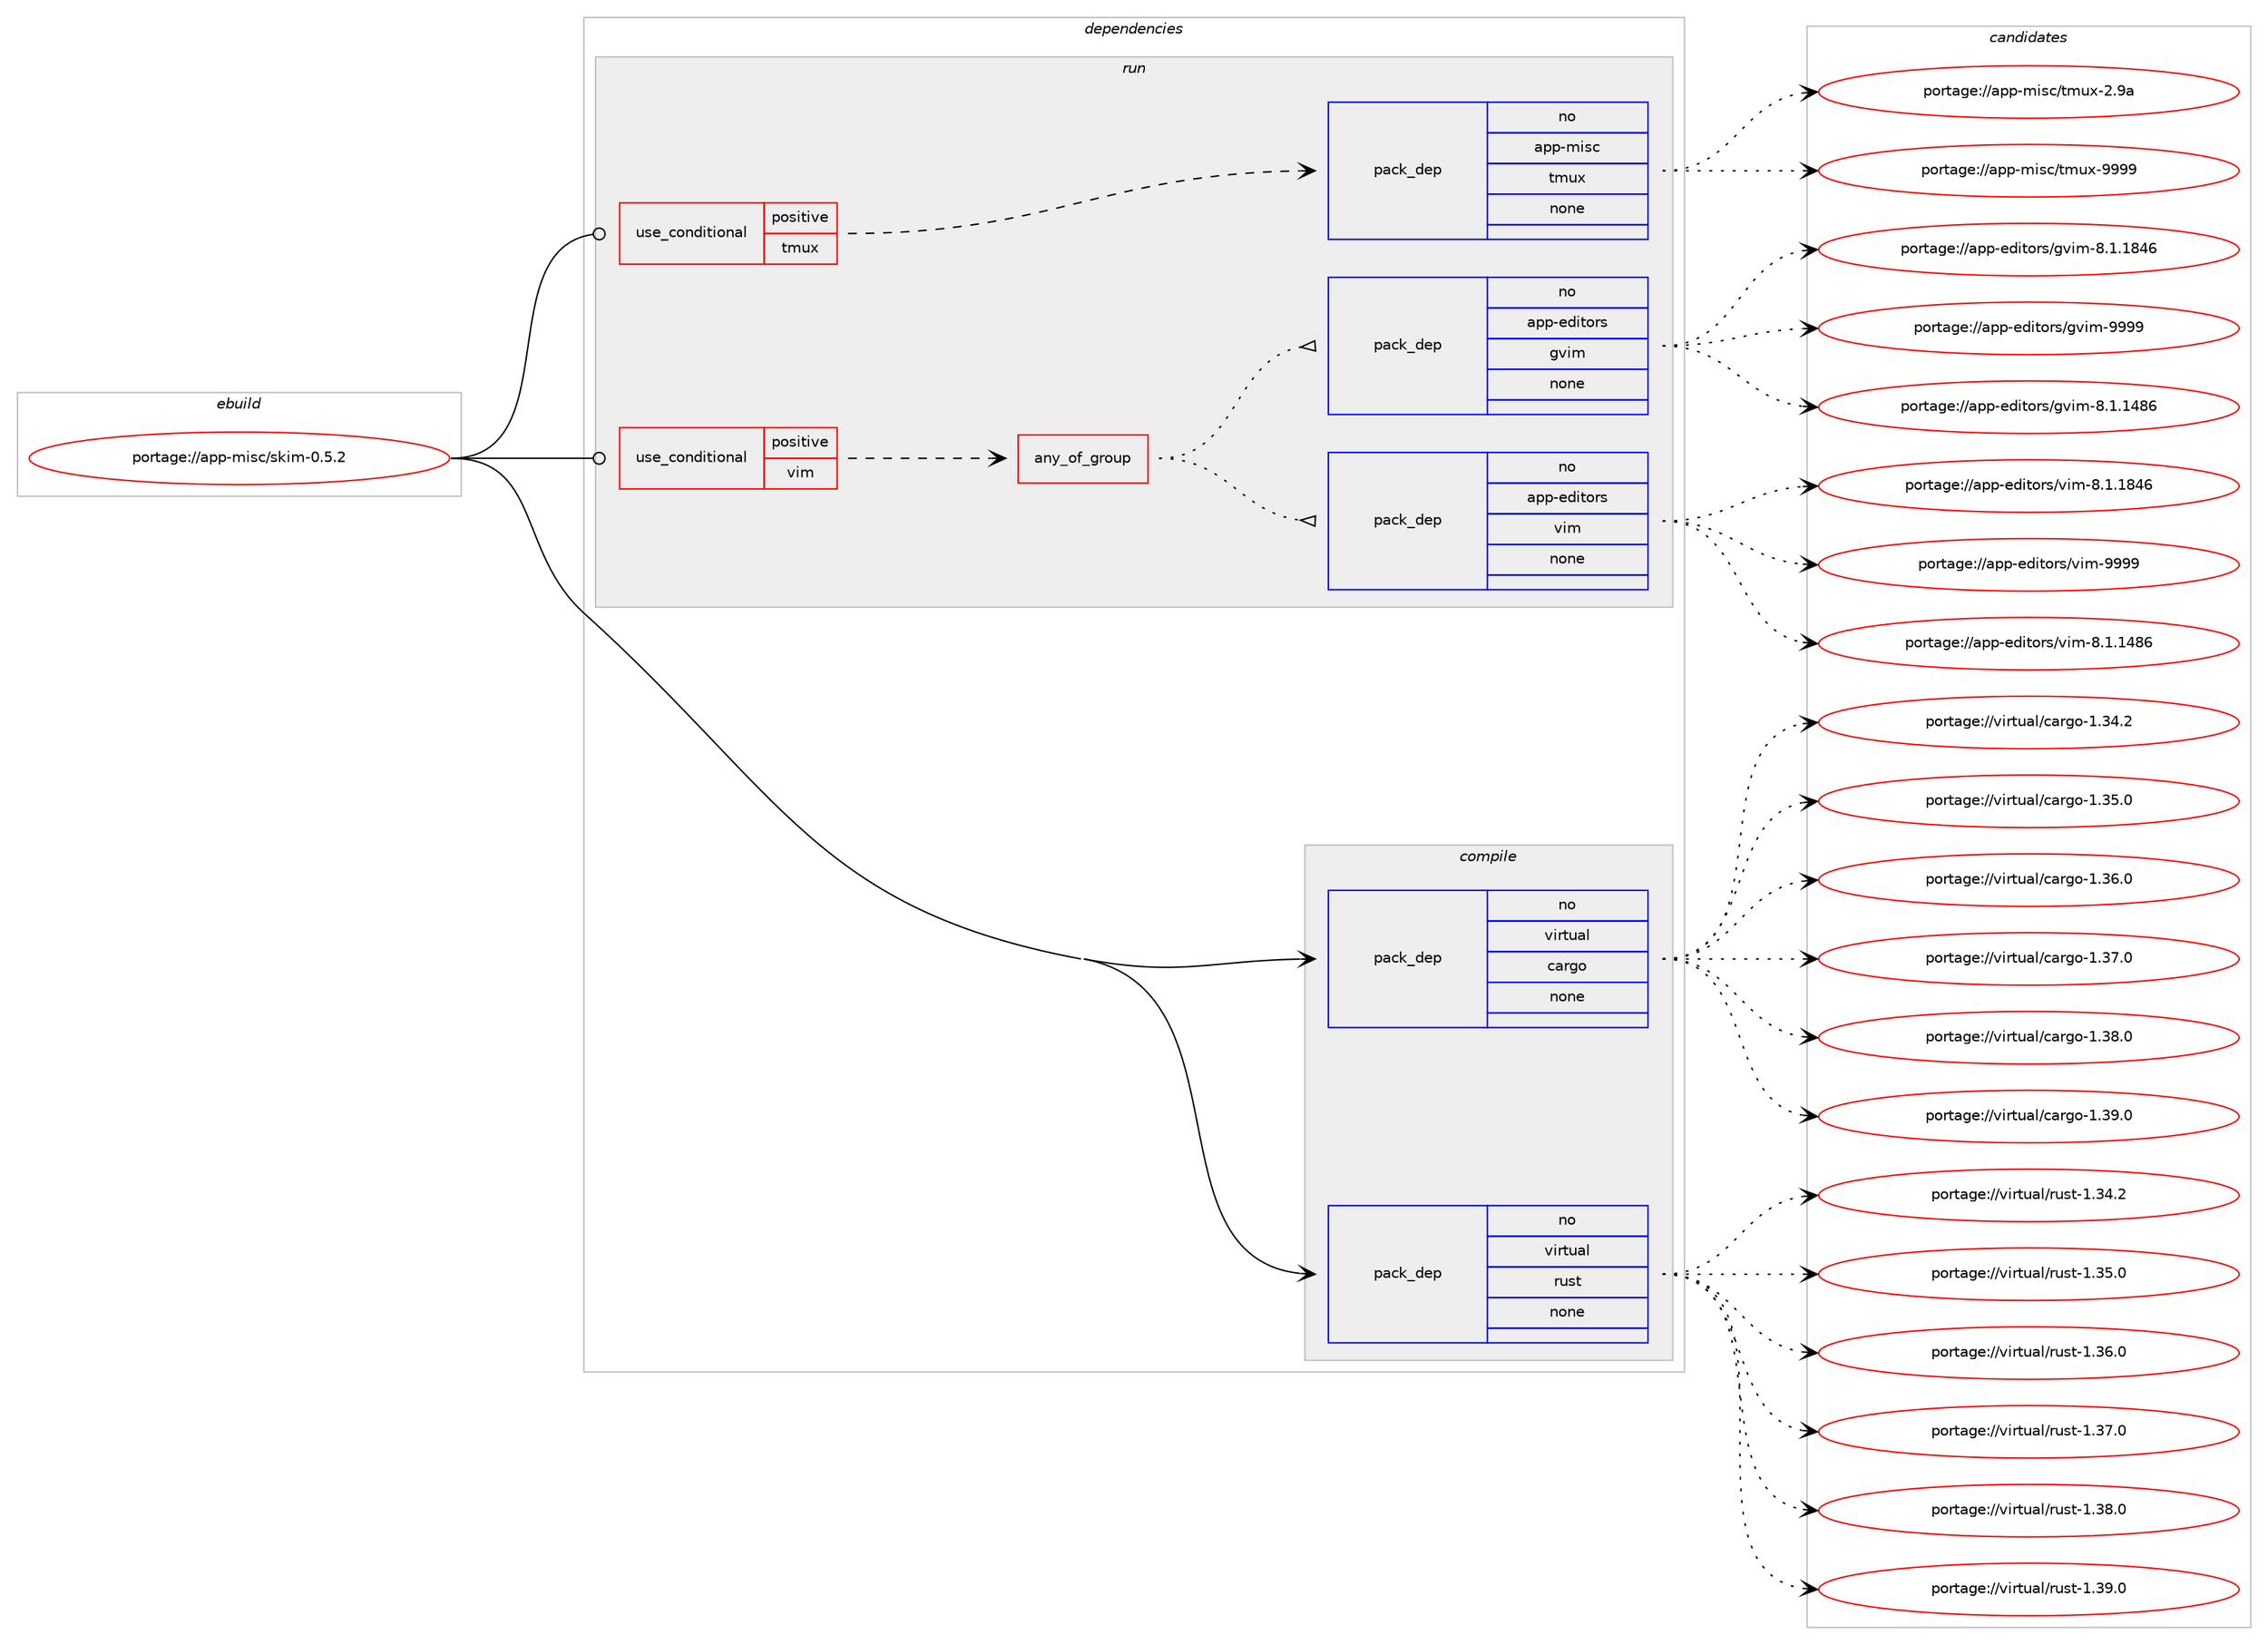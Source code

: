 digraph prolog {

# *************
# Graph options
# *************

newrank=true;
concentrate=true;
compound=true;
graph [rankdir=LR,fontname=Helvetica,fontsize=10,ranksep=1.5];#, ranksep=2.5, nodesep=0.2];
edge  [arrowhead=vee];
node  [fontname=Helvetica,fontsize=10];

# **********
# The ebuild
# **********

subgraph cluster_leftcol {
color=gray;
rank=same;
label=<<i>ebuild</i>>;
id [label="portage://app-misc/skim-0.5.2", color=red, width=4, href="../app-misc/skim-0.5.2.svg"];
}

# ****************
# The dependencies
# ****************

subgraph cluster_midcol {
color=gray;
label=<<i>dependencies</i>>;
subgraph cluster_compile {
fillcolor="#eeeeee";
style=filled;
label=<<i>compile</i>>;
subgraph pack26300 {
dependency35853 [label=<<TABLE BORDER="0" CELLBORDER="1" CELLSPACING="0" CELLPADDING="4" WIDTH="220"><TR><TD ROWSPAN="6" CELLPADDING="30">pack_dep</TD></TR><TR><TD WIDTH="110">no</TD></TR><TR><TD>virtual</TD></TR><TR><TD>cargo</TD></TR><TR><TD>none</TD></TR><TR><TD></TD></TR></TABLE>>, shape=none, color=blue];
}
id:e -> dependency35853:w [weight=20,style="solid",arrowhead="vee"];
subgraph pack26301 {
dependency35854 [label=<<TABLE BORDER="0" CELLBORDER="1" CELLSPACING="0" CELLPADDING="4" WIDTH="220"><TR><TD ROWSPAN="6" CELLPADDING="30">pack_dep</TD></TR><TR><TD WIDTH="110">no</TD></TR><TR><TD>virtual</TD></TR><TR><TD>rust</TD></TR><TR><TD>none</TD></TR><TR><TD></TD></TR></TABLE>>, shape=none, color=blue];
}
id:e -> dependency35854:w [weight=20,style="solid",arrowhead="vee"];
}
subgraph cluster_compileandrun {
fillcolor="#eeeeee";
style=filled;
label=<<i>compile and run</i>>;
}
subgraph cluster_run {
fillcolor="#eeeeee";
style=filled;
label=<<i>run</i>>;
subgraph cond8970 {
dependency35855 [label=<<TABLE BORDER="0" CELLBORDER="1" CELLSPACING="0" CELLPADDING="4"><TR><TD ROWSPAN="3" CELLPADDING="10">use_conditional</TD></TR><TR><TD>positive</TD></TR><TR><TD>tmux</TD></TR></TABLE>>, shape=none, color=red];
subgraph pack26302 {
dependency35856 [label=<<TABLE BORDER="0" CELLBORDER="1" CELLSPACING="0" CELLPADDING="4" WIDTH="220"><TR><TD ROWSPAN="6" CELLPADDING="30">pack_dep</TD></TR><TR><TD WIDTH="110">no</TD></TR><TR><TD>app-misc</TD></TR><TR><TD>tmux</TD></TR><TR><TD>none</TD></TR><TR><TD></TD></TR></TABLE>>, shape=none, color=blue];
}
dependency35855:e -> dependency35856:w [weight=20,style="dashed",arrowhead="vee"];
}
id:e -> dependency35855:w [weight=20,style="solid",arrowhead="odot"];
subgraph cond8971 {
dependency35857 [label=<<TABLE BORDER="0" CELLBORDER="1" CELLSPACING="0" CELLPADDING="4"><TR><TD ROWSPAN="3" CELLPADDING="10">use_conditional</TD></TR><TR><TD>positive</TD></TR><TR><TD>vim</TD></TR></TABLE>>, shape=none, color=red];
subgraph any565 {
dependency35858 [label=<<TABLE BORDER="0" CELLBORDER="1" CELLSPACING="0" CELLPADDING="4"><TR><TD CELLPADDING="10">any_of_group</TD></TR></TABLE>>, shape=none, color=red];subgraph pack26303 {
dependency35859 [label=<<TABLE BORDER="0" CELLBORDER="1" CELLSPACING="0" CELLPADDING="4" WIDTH="220"><TR><TD ROWSPAN="6" CELLPADDING="30">pack_dep</TD></TR><TR><TD WIDTH="110">no</TD></TR><TR><TD>app-editors</TD></TR><TR><TD>vim</TD></TR><TR><TD>none</TD></TR><TR><TD></TD></TR></TABLE>>, shape=none, color=blue];
}
dependency35858:e -> dependency35859:w [weight=20,style="dotted",arrowhead="oinv"];
subgraph pack26304 {
dependency35860 [label=<<TABLE BORDER="0" CELLBORDER="1" CELLSPACING="0" CELLPADDING="4" WIDTH="220"><TR><TD ROWSPAN="6" CELLPADDING="30">pack_dep</TD></TR><TR><TD WIDTH="110">no</TD></TR><TR><TD>app-editors</TD></TR><TR><TD>gvim</TD></TR><TR><TD>none</TD></TR><TR><TD></TD></TR></TABLE>>, shape=none, color=blue];
}
dependency35858:e -> dependency35860:w [weight=20,style="dotted",arrowhead="oinv"];
}
dependency35857:e -> dependency35858:w [weight=20,style="dashed",arrowhead="vee"];
}
id:e -> dependency35857:w [weight=20,style="solid",arrowhead="odot"];
}
}

# **************
# The candidates
# **************

subgraph cluster_choices {
rank=same;
color=gray;
label=<<i>candidates</i>>;

subgraph choice26300 {
color=black;
nodesep=1;
choiceportage1181051141161179710847999711410311145494651524650 [label="portage://virtual/cargo-1.34.2", color=red, width=4,href="../virtual/cargo-1.34.2.svg"];
choiceportage1181051141161179710847999711410311145494651534648 [label="portage://virtual/cargo-1.35.0", color=red, width=4,href="../virtual/cargo-1.35.0.svg"];
choiceportage1181051141161179710847999711410311145494651544648 [label="portage://virtual/cargo-1.36.0", color=red, width=4,href="../virtual/cargo-1.36.0.svg"];
choiceportage1181051141161179710847999711410311145494651554648 [label="portage://virtual/cargo-1.37.0", color=red, width=4,href="../virtual/cargo-1.37.0.svg"];
choiceportage1181051141161179710847999711410311145494651564648 [label="portage://virtual/cargo-1.38.0", color=red, width=4,href="../virtual/cargo-1.38.0.svg"];
choiceportage1181051141161179710847999711410311145494651574648 [label="portage://virtual/cargo-1.39.0", color=red, width=4,href="../virtual/cargo-1.39.0.svg"];
dependency35853:e -> choiceportage1181051141161179710847999711410311145494651524650:w [style=dotted,weight="100"];
dependency35853:e -> choiceportage1181051141161179710847999711410311145494651534648:w [style=dotted,weight="100"];
dependency35853:e -> choiceportage1181051141161179710847999711410311145494651544648:w [style=dotted,weight="100"];
dependency35853:e -> choiceportage1181051141161179710847999711410311145494651554648:w [style=dotted,weight="100"];
dependency35853:e -> choiceportage1181051141161179710847999711410311145494651564648:w [style=dotted,weight="100"];
dependency35853:e -> choiceportage1181051141161179710847999711410311145494651574648:w [style=dotted,weight="100"];
}
subgraph choice26301 {
color=black;
nodesep=1;
choiceportage118105114116117971084711411711511645494651524650 [label="portage://virtual/rust-1.34.2", color=red, width=4,href="../virtual/rust-1.34.2.svg"];
choiceportage118105114116117971084711411711511645494651534648 [label="portage://virtual/rust-1.35.0", color=red, width=4,href="../virtual/rust-1.35.0.svg"];
choiceportage118105114116117971084711411711511645494651544648 [label="portage://virtual/rust-1.36.0", color=red, width=4,href="../virtual/rust-1.36.0.svg"];
choiceportage118105114116117971084711411711511645494651554648 [label="portage://virtual/rust-1.37.0", color=red, width=4,href="../virtual/rust-1.37.0.svg"];
choiceportage118105114116117971084711411711511645494651564648 [label="portage://virtual/rust-1.38.0", color=red, width=4,href="../virtual/rust-1.38.0.svg"];
choiceportage118105114116117971084711411711511645494651574648 [label="portage://virtual/rust-1.39.0", color=red, width=4,href="../virtual/rust-1.39.0.svg"];
dependency35854:e -> choiceportage118105114116117971084711411711511645494651524650:w [style=dotted,weight="100"];
dependency35854:e -> choiceportage118105114116117971084711411711511645494651534648:w [style=dotted,weight="100"];
dependency35854:e -> choiceportage118105114116117971084711411711511645494651544648:w [style=dotted,weight="100"];
dependency35854:e -> choiceportage118105114116117971084711411711511645494651554648:w [style=dotted,weight="100"];
dependency35854:e -> choiceportage118105114116117971084711411711511645494651564648:w [style=dotted,weight="100"];
dependency35854:e -> choiceportage118105114116117971084711411711511645494651574648:w [style=dotted,weight="100"];
}
subgraph choice26302 {
color=black;
nodesep=1;
choiceportage971121124510910511599471161091171204550465797 [label="portage://app-misc/tmux-2.9a", color=red, width=4,href="../app-misc/tmux-2.9a.svg"];
choiceportage971121124510910511599471161091171204557575757 [label="portage://app-misc/tmux-9999", color=red, width=4,href="../app-misc/tmux-9999.svg"];
dependency35856:e -> choiceportage971121124510910511599471161091171204550465797:w [style=dotted,weight="100"];
dependency35856:e -> choiceportage971121124510910511599471161091171204557575757:w [style=dotted,weight="100"];
}
subgraph choice26303 {
color=black;
nodesep=1;
choiceportage971121124510110010511611111411547118105109455646494649525654 [label="portage://app-editors/vim-8.1.1486", color=red, width=4,href="../app-editors/vim-8.1.1486.svg"];
choiceportage971121124510110010511611111411547118105109455646494649565254 [label="portage://app-editors/vim-8.1.1846", color=red, width=4,href="../app-editors/vim-8.1.1846.svg"];
choiceportage9711211245101100105116111114115471181051094557575757 [label="portage://app-editors/vim-9999", color=red, width=4,href="../app-editors/vim-9999.svg"];
dependency35859:e -> choiceportage971121124510110010511611111411547118105109455646494649525654:w [style=dotted,weight="100"];
dependency35859:e -> choiceportage971121124510110010511611111411547118105109455646494649565254:w [style=dotted,weight="100"];
dependency35859:e -> choiceportage9711211245101100105116111114115471181051094557575757:w [style=dotted,weight="100"];
}
subgraph choice26304 {
color=black;
nodesep=1;
choiceportage971121124510110010511611111411547103118105109455646494649525654 [label="portage://app-editors/gvim-8.1.1486", color=red, width=4,href="../app-editors/gvim-8.1.1486.svg"];
choiceportage971121124510110010511611111411547103118105109455646494649565254 [label="portage://app-editors/gvim-8.1.1846", color=red, width=4,href="../app-editors/gvim-8.1.1846.svg"];
choiceportage9711211245101100105116111114115471031181051094557575757 [label="portage://app-editors/gvim-9999", color=red, width=4,href="../app-editors/gvim-9999.svg"];
dependency35860:e -> choiceportage971121124510110010511611111411547103118105109455646494649525654:w [style=dotted,weight="100"];
dependency35860:e -> choiceportage971121124510110010511611111411547103118105109455646494649565254:w [style=dotted,weight="100"];
dependency35860:e -> choiceportage9711211245101100105116111114115471031181051094557575757:w [style=dotted,weight="100"];
}
}

}
